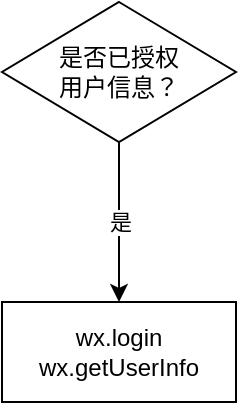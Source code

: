 <mxfile version="13.9.9" type="github">
  <diagram id="C5RBs43oDa-KdzZeNtuy" name="用户端登录流程图">
    <mxGraphModel dx="1038" dy="614" grid="1" gridSize="10" guides="1" tooltips="1" connect="1" arrows="1" fold="1" page="1" pageScale="1" pageWidth="827" pageHeight="1169" background="none" math="0" shadow="0">
      <root>
        <mxCell id="WIyWlLk6GJQsqaUBKTNV-0" />
        <mxCell id="WIyWlLk6GJQsqaUBKTNV-1" parent="WIyWlLk6GJQsqaUBKTNV-0" />
        <mxCell id="lAcniLtq4Itsd-8eF8fw-53" value="是" style="edgeStyle=orthogonalEdgeStyle;rounded=0;orthogonalLoop=1;jettySize=auto;html=1;shadow=0;" edge="1" parent="WIyWlLk6GJQsqaUBKTNV-1" source="lAcniLtq4Itsd-8eF8fw-22" target="lAcniLtq4Itsd-8eF8fw-51">
          <mxGeometry relative="1" as="geometry" />
        </mxCell>
        <mxCell id="lAcniLtq4Itsd-8eF8fw-22" value="是否已授权&lt;br&gt;用户信息？" style="shape=rhombus;html=1;dashed=0;whitespace=wrap;perimeter=rhombusPerimeter;rounded=0;shadow=0;whiteSpace=wrap;" vertex="1" parent="WIyWlLk6GJQsqaUBKTNV-1">
          <mxGeometry x="355.0" y="70" width="117" height="70" as="geometry" />
        </mxCell>
        <mxCell id="lAcniLtq4Itsd-8eF8fw-51" value="wx.login&lt;br&gt;wx.getUserInfo" style="html=1;dashed=0;whitespace=wrap;rounded=0;shadow=0;whiteSpace=wrap;" vertex="1" parent="WIyWlLk6GJQsqaUBKTNV-1">
          <mxGeometry x="355.0" y="220.0" width="117" height="50" as="geometry" />
        </mxCell>
      </root>
    </mxGraphModel>
  </diagram>
</mxfile>
